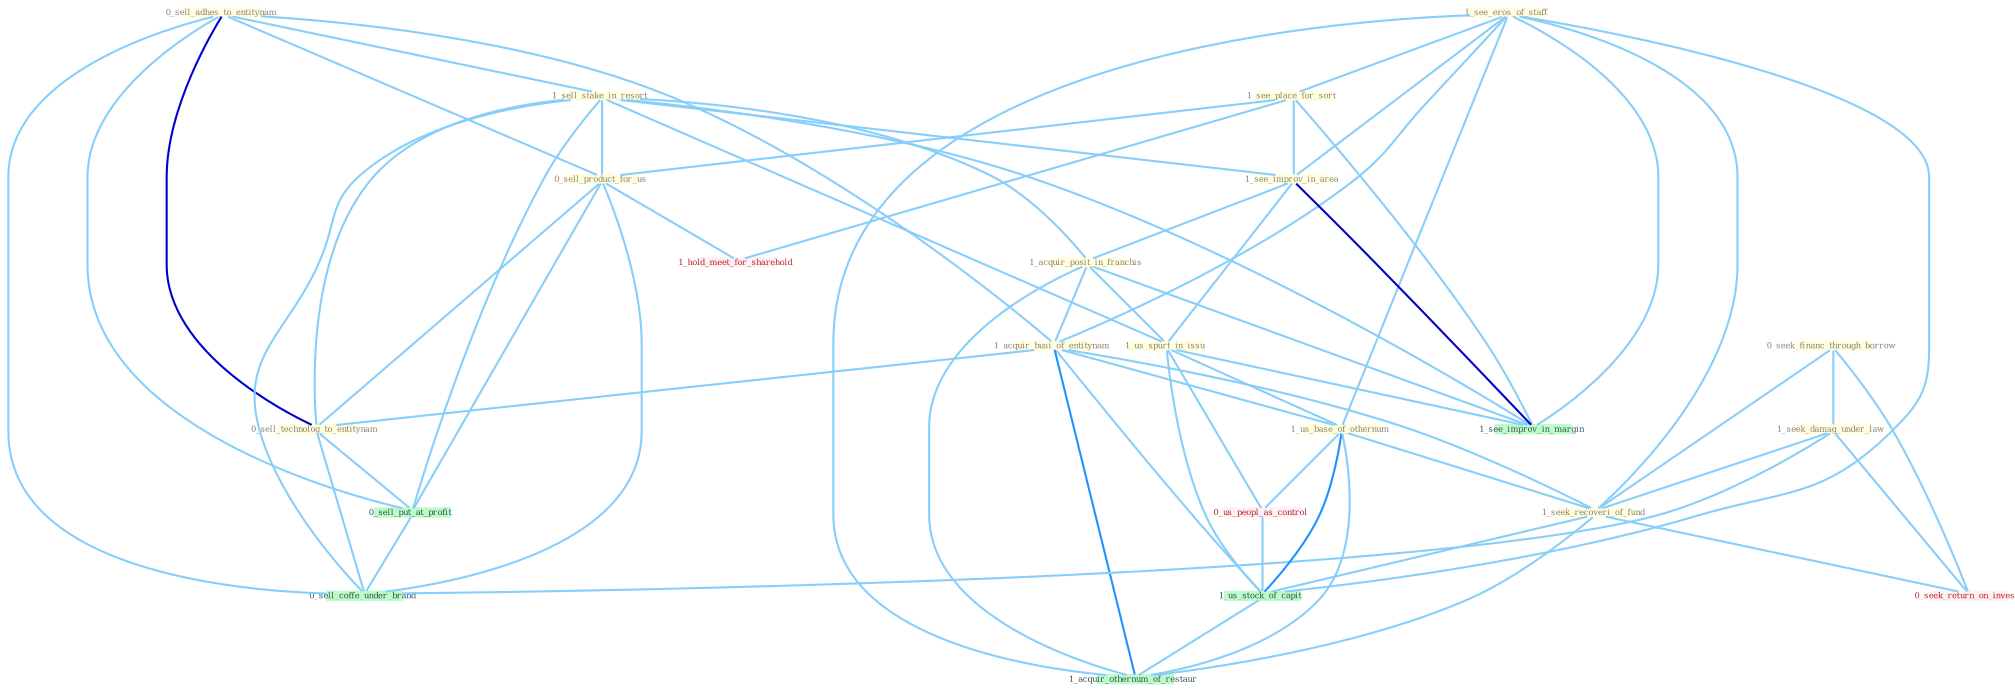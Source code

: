 Graph G{ 
    node
    [shape=polygon,style=filled,width=.5,height=.06,color="#BDFCC9",fixedsize=true,fontsize=4,
    fontcolor="#2f4f4f"];
    {node
    [color="#ffffe0", fontcolor="#8b7d6b"] "0_sell_adhes_to_entitynam " "1_sell_stake_in_resort " "1_see_eros_of_staff " "1_see_place_for_sort " "1_see_improv_in_area " "0_sell_product_for_us " "1_acquir_posit_in_franchis " "1_us_spurt_in_issu " "1_acquir_busi_of_entitynam " "0_sell_technolog_to_entitynam " "0_seek_financ_through_borrow " "1_seek_damag_under_law " "1_us_base_of_othernum " "1_seek_recoveri_of_fund "}
{node [color="#fff0f5", fontcolor="#b22222"] "0_us_peopl_as_control " "0_seek_return_on_invest " "1_hold_meet_for_sharehold "}
edge [color="#B0E2FF"];

	"0_sell_adhes_to_entitynam " -- "1_sell_stake_in_resort " [w="1", color="#87cefa" ];
	"0_sell_adhes_to_entitynam " -- "0_sell_product_for_us " [w="1", color="#87cefa" ];
	"0_sell_adhes_to_entitynam " -- "1_acquir_busi_of_entitynam " [w="1", color="#87cefa" ];
	"0_sell_adhes_to_entitynam " -- "0_sell_technolog_to_entitynam " [w="3", color="#0000cd" , len=0.6];
	"0_sell_adhes_to_entitynam " -- "0_sell_put_at_profit " [w="1", color="#87cefa" ];
	"0_sell_adhes_to_entitynam " -- "0_sell_coffe_under_brand " [w="1", color="#87cefa" ];
	"1_sell_stake_in_resort " -- "1_see_improv_in_area " [w="1", color="#87cefa" ];
	"1_sell_stake_in_resort " -- "0_sell_product_for_us " [w="1", color="#87cefa" ];
	"1_sell_stake_in_resort " -- "1_acquir_posit_in_franchis " [w="1", color="#87cefa" ];
	"1_sell_stake_in_resort " -- "1_us_spurt_in_issu " [w="1", color="#87cefa" ];
	"1_sell_stake_in_resort " -- "0_sell_technolog_to_entitynam " [w="1", color="#87cefa" ];
	"1_sell_stake_in_resort " -- "0_sell_put_at_profit " [w="1", color="#87cefa" ];
	"1_sell_stake_in_resort " -- "1_see_improv_in_margin " [w="1", color="#87cefa" ];
	"1_sell_stake_in_resort " -- "0_sell_coffe_under_brand " [w="1", color="#87cefa" ];
	"1_see_eros_of_staff " -- "1_see_place_for_sort " [w="1", color="#87cefa" ];
	"1_see_eros_of_staff " -- "1_see_improv_in_area " [w="1", color="#87cefa" ];
	"1_see_eros_of_staff " -- "1_acquir_busi_of_entitynam " [w="1", color="#87cefa" ];
	"1_see_eros_of_staff " -- "1_us_base_of_othernum " [w="1", color="#87cefa" ];
	"1_see_eros_of_staff " -- "1_seek_recoveri_of_fund " [w="1", color="#87cefa" ];
	"1_see_eros_of_staff " -- "1_us_stock_of_capit " [w="1", color="#87cefa" ];
	"1_see_eros_of_staff " -- "1_see_improv_in_margin " [w="1", color="#87cefa" ];
	"1_see_eros_of_staff " -- "1_acquir_othernum_of_restaur " [w="1", color="#87cefa" ];
	"1_see_place_for_sort " -- "1_see_improv_in_area " [w="1", color="#87cefa" ];
	"1_see_place_for_sort " -- "0_sell_product_for_us " [w="1", color="#87cefa" ];
	"1_see_place_for_sort " -- "1_see_improv_in_margin " [w="1", color="#87cefa" ];
	"1_see_place_for_sort " -- "1_hold_meet_for_sharehold " [w="1", color="#87cefa" ];
	"1_see_improv_in_area " -- "1_acquir_posit_in_franchis " [w="1", color="#87cefa" ];
	"1_see_improv_in_area " -- "1_us_spurt_in_issu " [w="1", color="#87cefa" ];
	"1_see_improv_in_area " -- "1_see_improv_in_margin " [w="3", color="#0000cd" , len=0.6];
	"0_sell_product_for_us " -- "0_sell_technolog_to_entitynam " [w="1", color="#87cefa" ];
	"0_sell_product_for_us " -- "0_sell_put_at_profit " [w="1", color="#87cefa" ];
	"0_sell_product_for_us " -- "0_sell_coffe_under_brand " [w="1", color="#87cefa" ];
	"0_sell_product_for_us " -- "1_hold_meet_for_sharehold " [w="1", color="#87cefa" ];
	"1_acquir_posit_in_franchis " -- "1_us_spurt_in_issu " [w="1", color="#87cefa" ];
	"1_acquir_posit_in_franchis " -- "1_acquir_busi_of_entitynam " [w="1", color="#87cefa" ];
	"1_acquir_posit_in_franchis " -- "1_see_improv_in_margin " [w="1", color="#87cefa" ];
	"1_acquir_posit_in_franchis " -- "1_acquir_othernum_of_restaur " [w="1", color="#87cefa" ];
	"1_us_spurt_in_issu " -- "1_us_base_of_othernum " [w="1", color="#87cefa" ];
	"1_us_spurt_in_issu " -- "0_us_peopl_as_control " [w="1", color="#87cefa" ];
	"1_us_spurt_in_issu " -- "1_us_stock_of_capit " [w="1", color="#87cefa" ];
	"1_us_spurt_in_issu " -- "1_see_improv_in_margin " [w="1", color="#87cefa" ];
	"1_acquir_busi_of_entitynam " -- "0_sell_technolog_to_entitynam " [w="1", color="#87cefa" ];
	"1_acquir_busi_of_entitynam " -- "1_us_base_of_othernum " [w="1", color="#87cefa" ];
	"1_acquir_busi_of_entitynam " -- "1_seek_recoveri_of_fund " [w="1", color="#87cefa" ];
	"1_acquir_busi_of_entitynam " -- "1_us_stock_of_capit " [w="1", color="#87cefa" ];
	"1_acquir_busi_of_entitynam " -- "1_acquir_othernum_of_restaur " [w="2", color="#1e90ff" , len=0.8];
	"0_sell_technolog_to_entitynam " -- "0_sell_put_at_profit " [w="1", color="#87cefa" ];
	"0_sell_technolog_to_entitynam " -- "0_sell_coffe_under_brand " [w="1", color="#87cefa" ];
	"0_seek_financ_through_borrow " -- "1_seek_damag_under_law " [w="1", color="#87cefa" ];
	"0_seek_financ_through_borrow " -- "1_seek_recoveri_of_fund " [w="1", color="#87cefa" ];
	"0_seek_financ_through_borrow " -- "0_seek_return_on_invest " [w="1", color="#87cefa" ];
	"1_seek_damag_under_law " -- "1_seek_recoveri_of_fund " [w="1", color="#87cefa" ];
	"1_seek_damag_under_law " -- "0_seek_return_on_invest " [w="1", color="#87cefa" ];
	"1_seek_damag_under_law " -- "0_sell_coffe_under_brand " [w="1", color="#87cefa" ];
	"1_us_base_of_othernum " -- "1_seek_recoveri_of_fund " [w="1", color="#87cefa" ];
	"1_us_base_of_othernum " -- "0_us_peopl_as_control " [w="1", color="#87cefa" ];
	"1_us_base_of_othernum " -- "1_us_stock_of_capit " [w="2", color="#1e90ff" , len=0.8];
	"1_us_base_of_othernum " -- "1_acquir_othernum_of_restaur " [w="1", color="#87cefa" ];
	"1_seek_recoveri_of_fund " -- "0_seek_return_on_invest " [w="1", color="#87cefa" ];
	"1_seek_recoveri_of_fund " -- "1_us_stock_of_capit " [w="1", color="#87cefa" ];
	"1_seek_recoveri_of_fund " -- "1_acquir_othernum_of_restaur " [w="1", color="#87cefa" ];
	"0_us_peopl_as_control " -- "1_us_stock_of_capit " [w="1", color="#87cefa" ];
	"0_sell_put_at_profit " -- "0_sell_coffe_under_brand " [w="1", color="#87cefa" ];
	"1_us_stock_of_capit " -- "1_acquir_othernum_of_restaur " [w="1", color="#87cefa" ];
}
